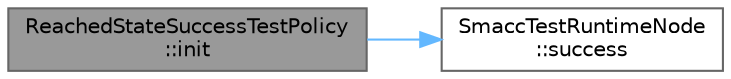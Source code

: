 digraph "ReachedStateSuccessTestPolicy::init"
{
 // LATEX_PDF_SIZE
  bgcolor="transparent";
  edge [fontname=Helvetica,fontsize=10,labelfontname=Helvetica,labelfontsize=10];
  node [fontname=Helvetica,fontsize=10,shape=box,height=0.2,width=0.4];
  rankdir="LR";
  Node1 [label="ReachedStateSuccessTestPolicy\l::init",height=0.2,width=0.4,color="gray40", fillcolor="grey60", style="filled", fontcolor="black",tooltip=" "];
  Node1 -> Node2 [color="steelblue1",style="solid"];
  Node2 [label="SmaccTestRuntimeNode\l::success",height=0.2,width=0.4,color="grey40", fillcolor="white", style="filled",URL="$classSmaccTestRuntimeNode.html#a47f93f7fe74e3fc416a2655e92c8dd2d",tooltip=" "];
}
